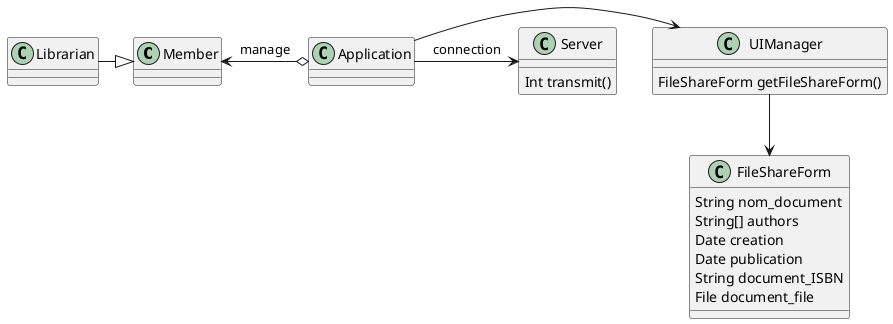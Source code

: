 @startuml
class Member
class UIManager {
    FileShareForm getFileShareForm()
}
class FileShareForm {
    String nom_document
    String[] authors
    Date creation
    Date publication
    String document_ISBN
    File document_file
}
class Application {

}
class Server {
    Int transmit()
}
class Librarian

Member <-o Application : manage

Librarian -|> Member

Application -> UIManager

UIManager --> FileShareForm

Application -> Server : connection


@enduml